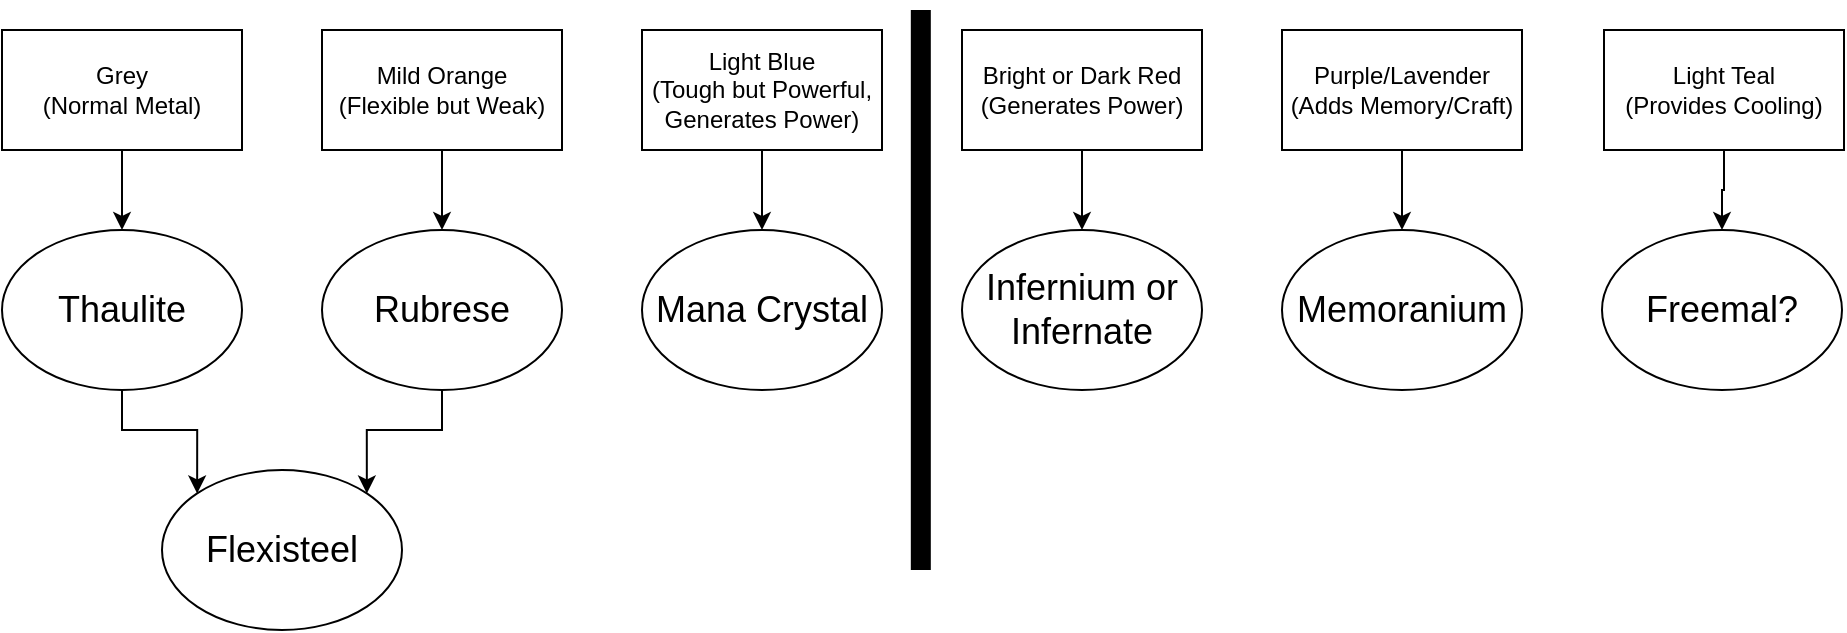 <mxfile version="14.9.3" type="github">
  <diagram id="dblAvddPHy4zHcdgNZNw" name="Page-1">
    <mxGraphModel dx="1422" dy="786" grid="1" gridSize="10" guides="1" tooltips="1" connect="1" arrows="1" fold="1" page="1" pageScale="1" pageWidth="1000" pageHeight="950" math="0" shadow="0">
      <root>
        <mxCell id="0" />
        <mxCell id="1" parent="0" />
        <mxCell id="NblPLieoJubLbDfHQmZO-10" style="edgeStyle=orthogonalEdgeStyle;rounded=0;orthogonalLoop=1;jettySize=auto;html=1;exitX=0.5;exitY=1;exitDx=0;exitDy=0;entryX=1;entryY=0;entryDx=0;entryDy=0;" parent="1" source="NblPLieoJubLbDfHQmZO-1" target="NblPLieoJubLbDfHQmZO-5" edge="1">
          <mxGeometry relative="1" as="geometry" />
        </mxCell>
        <mxCell id="NblPLieoJubLbDfHQmZO-1" value="Rubrese" style="ellipse;whiteSpace=wrap;html=1;fontStyle=0;fontSize=18;fontFamily=Helvetica;" parent="1" vertex="1">
          <mxGeometry x="200" y="120" width="120" height="80" as="geometry" />
        </mxCell>
        <mxCell id="NblPLieoJubLbDfHQmZO-3" value="Freemal?" style="ellipse;whiteSpace=wrap;html=1;fontStyle=0;fontSize=18;fontFamily=Helvetica;" parent="1" vertex="1">
          <mxGeometry x="840" y="120" width="120" height="80" as="geometry" />
        </mxCell>
        <mxCell id="NblPLieoJubLbDfHQmZO-9" style="edgeStyle=orthogonalEdgeStyle;rounded=0;orthogonalLoop=1;jettySize=auto;html=1;exitX=0.5;exitY=1;exitDx=0;exitDy=0;entryX=0;entryY=0;entryDx=0;entryDy=0;" parent="1" source="NblPLieoJubLbDfHQmZO-4" target="NblPLieoJubLbDfHQmZO-5" edge="1">
          <mxGeometry relative="1" as="geometry" />
        </mxCell>
        <mxCell id="NblPLieoJubLbDfHQmZO-4" value="Thaulite" style="ellipse;whiteSpace=wrap;html=1;fontStyle=0;fontSize=18;fontFamily=Helvetica;" parent="1" vertex="1">
          <mxGeometry x="40" y="120" width="120" height="80" as="geometry" />
        </mxCell>
        <mxCell id="NblPLieoJubLbDfHQmZO-5" value="Flexisteel" style="ellipse;whiteSpace=wrap;html=1;fontStyle=0;fontSize=18;fontFamily=Helvetica;" parent="1" vertex="1">
          <mxGeometry x="120" y="240" width="120" height="80" as="geometry" />
        </mxCell>
        <mxCell id="NblPLieoJubLbDfHQmZO-6" value="Memoranium" style="ellipse;whiteSpace=wrap;html=1;fontStyle=0;fontSize=18;fontFamily=Helvetica;" parent="1" vertex="1">
          <mxGeometry x="680" y="120" width="120" height="80" as="geometry" />
        </mxCell>
        <mxCell id="NblPLieoJubLbDfHQmZO-7" value="Mana Crystal" style="ellipse;whiteSpace=wrap;html=1;fontStyle=0;fontSize=18;fontFamily=Helvetica;" parent="1" vertex="1">
          <mxGeometry x="360" y="120" width="120" height="80" as="geometry" />
        </mxCell>
        <mxCell id="NblPLieoJubLbDfHQmZO-8" value="Infernium or&lt;br style=&quot;font-size: 18px;&quot;&gt;Infernate" style="ellipse;whiteSpace=wrap;html=1;fontStyle=0;fontSize=18;fontFamily=Helvetica;" parent="1" vertex="1">
          <mxGeometry x="520" y="120" width="120" height="80" as="geometry" />
        </mxCell>
        <mxCell id="NblPLieoJubLbDfHQmZO-17" style="edgeStyle=orthogonalEdgeStyle;rounded=0;orthogonalLoop=1;jettySize=auto;html=1;exitX=0.5;exitY=1;exitDx=0;exitDy=0;entryX=0.5;entryY=0;entryDx=0;entryDy=0;fontFamily=Helvetica;fontSize=18;" parent="1" source="NblPLieoJubLbDfHQmZO-11" target="NblPLieoJubLbDfHQmZO-4" edge="1">
          <mxGeometry relative="1" as="geometry" />
        </mxCell>
        <mxCell id="NblPLieoJubLbDfHQmZO-11" value="Grey&lt;br&gt;(Normal Metal)" style="rounded=0;whiteSpace=wrap;html=1;fontFamily=Helvetica;fontSize=12;" parent="1" vertex="1">
          <mxGeometry x="40" y="20" width="120" height="60" as="geometry" />
        </mxCell>
        <mxCell id="NblPLieoJubLbDfHQmZO-21" style="edgeStyle=orthogonalEdgeStyle;rounded=0;orthogonalLoop=1;jettySize=auto;html=1;exitX=0.5;exitY=1;exitDx=0;exitDy=0;entryX=0.5;entryY=0;entryDx=0;entryDy=0;fontFamily=Helvetica;fontSize=18;" parent="1" source="NblPLieoJubLbDfHQmZO-12" target="NblPLieoJubLbDfHQmZO-6" edge="1">
          <mxGeometry relative="1" as="geometry" />
        </mxCell>
        <mxCell id="NblPLieoJubLbDfHQmZO-12" value="Purple/Lavender&lt;br&gt;(Adds Memory/Craft)" style="rounded=0;whiteSpace=wrap;html=1;fontFamily=Helvetica;fontSize=12;" parent="1" vertex="1">
          <mxGeometry x="680" y="20" width="120" height="60" as="geometry" />
        </mxCell>
        <mxCell id="NblPLieoJubLbDfHQmZO-22" style="edgeStyle=orthogonalEdgeStyle;rounded=0;orthogonalLoop=1;jettySize=auto;html=1;exitX=0.5;exitY=1;exitDx=0;exitDy=0;entryX=0.5;entryY=0;entryDx=0;entryDy=0;fontFamily=Helvetica;fontSize=18;" parent="1" source="NblPLieoJubLbDfHQmZO-13" target="NblPLieoJubLbDfHQmZO-3" edge="1">
          <mxGeometry relative="1" as="geometry" />
        </mxCell>
        <mxCell id="NblPLieoJubLbDfHQmZO-13" value="Light Teal&lt;br&gt;(Provides Cooling)" style="rounded=0;whiteSpace=wrap;html=1;fontFamily=Helvetica;fontSize=12;" parent="1" vertex="1">
          <mxGeometry x="841" y="20" width="120" height="60" as="geometry" />
        </mxCell>
        <mxCell id="NblPLieoJubLbDfHQmZO-20" style="edgeStyle=orthogonalEdgeStyle;rounded=0;orthogonalLoop=1;jettySize=auto;html=1;exitX=0.5;exitY=1;exitDx=0;exitDy=0;entryX=0.5;entryY=0;entryDx=0;entryDy=0;fontFamily=Helvetica;fontSize=18;" parent="1" source="NblPLieoJubLbDfHQmZO-14" target="NblPLieoJubLbDfHQmZO-8" edge="1">
          <mxGeometry relative="1" as="geometry" />
        </mxCell>
        <mxCell id="NblPLieoJubLbDfHQmZO-14" value="Bright or Dark Red&lt;br&gt;(Generates Power)" style="rounded=0;whiteSpace=wrap;html=1;fontFamily=Helvetica;fontSize=12;" parent="1" vertex="1">
          <mxGeometry x="520" y="20" width="120" height="60" as="geometry" />
        </mxCell>
        <mxCell id="NblPLieoJubLbDfHQmZO-18" style="edgeStyle=orthogonalEdgeStyle;rounded=0;orthogonalLoop=1;jettySize=auto;html=1;exitX=0.5;exitY=1;exitDx=0;exitDy=0;entryX=0.5;entryY=0;entryDx=0;entryDy=0;fontFamily=Helvetica;fontSize=18;" parent="1" source="NblPLieoJubLbDfHQmZO-15" target="NblPLieoJubLbDfHQmZO-1" edge="1">
          <mxGeometry relative="1" as="geometry" />
        </mxCell>
        <mxCell id="NblPLieoJubLbDfHQmZO-15" value="Mild Orange&lt;br&gt;(Flexible but Weak)" style="rounded=0;whiteSpace=wrap;html=1;fontFamily=Helvetica;fontSize=12;" parent="1" vertex="1">
          <mxGeometry x="200" y="20" width="120" height="60" as="geometry" />
        </mxCell>
        <mxCell id="NblPLieoJubLbDfHQmZO-19" style="edgeStyle=orthogonalEdgeStyle;rounded=0;orthogonalLoop=1;jettySize=auto;html=1;exitX=0.5;exitY=1;exitDx=0;exitDy=0;entryX=0.5;entryY=0;entryDx=0;entryDy=0;fontFamily=Helvetica;fontSize=18;" parent="1" source="NblPLieoJubLbDfHQmZO-16" target="NblPLieoJubLbDfHQmZO-7" edge="1">
          <mxGeometry relative="1" as="geometry" />
        </mxCell>
        <mxCell id="NblPLieoJubLbDfHQmZO-16" value="Light Blue&lt;br&gt;(Tough but Powerful, Generates Power)" style="rounded=0;whiteSpace=wrap;html=1;fontFamily=Helvetica;fontSize=12;" parent="1" vertex="1">
          <mxGeometry x="360" y="20" width="120" height="60" as="geometry" />
        </mxCell>
        <mxCell id="NblPLieoJubLbDfHQmZO-23" value="" style="endArrow=none;html=1;fontFamily=Helvetica;fontSize=18;jumpSize=6;strokeWidth=10;" parent="1" edge="1">
          <mxGeometry width="50" height="50" relative="1" as="geometry">
            <mxPoint x="499.41" y="290" as="sourcePoint" />
            <mxPoint x="499.41" y="10" as="targetPoint" />
          </mxGeometry>
        </mxCell>
      </root>
    </mxGraphModel>
  </diagram>
</mxfile>
